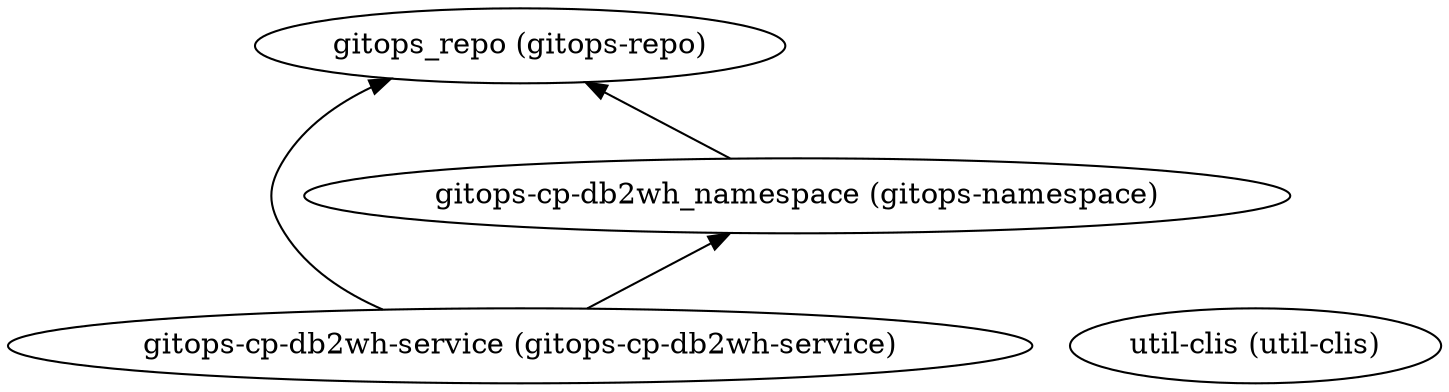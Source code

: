 digraph {
    rankdir="BT"
    "gitops-cp-db2wh-service (gitops-cp-db2wh-service)" -> "gitops_repo (gitops-repo)"
"gitops-cp-db2wh-service (gitops-cp-db2wh-service)" -> "gitops-cp-db2wh_namespace (gitops-namespace)"
"gitops-cp-db2wh-service (gitops-cp-db2wh-service)"
"gitops_repo (gitops-repo)"
"gitops-cp-db2wh_namespace (gitops-namespace)" -> "gitops_repo (gitops-repo)"
"gitops-cp-db2wh_namespace (gitops-namespace)"
"util-clis (util-clis)"
  }